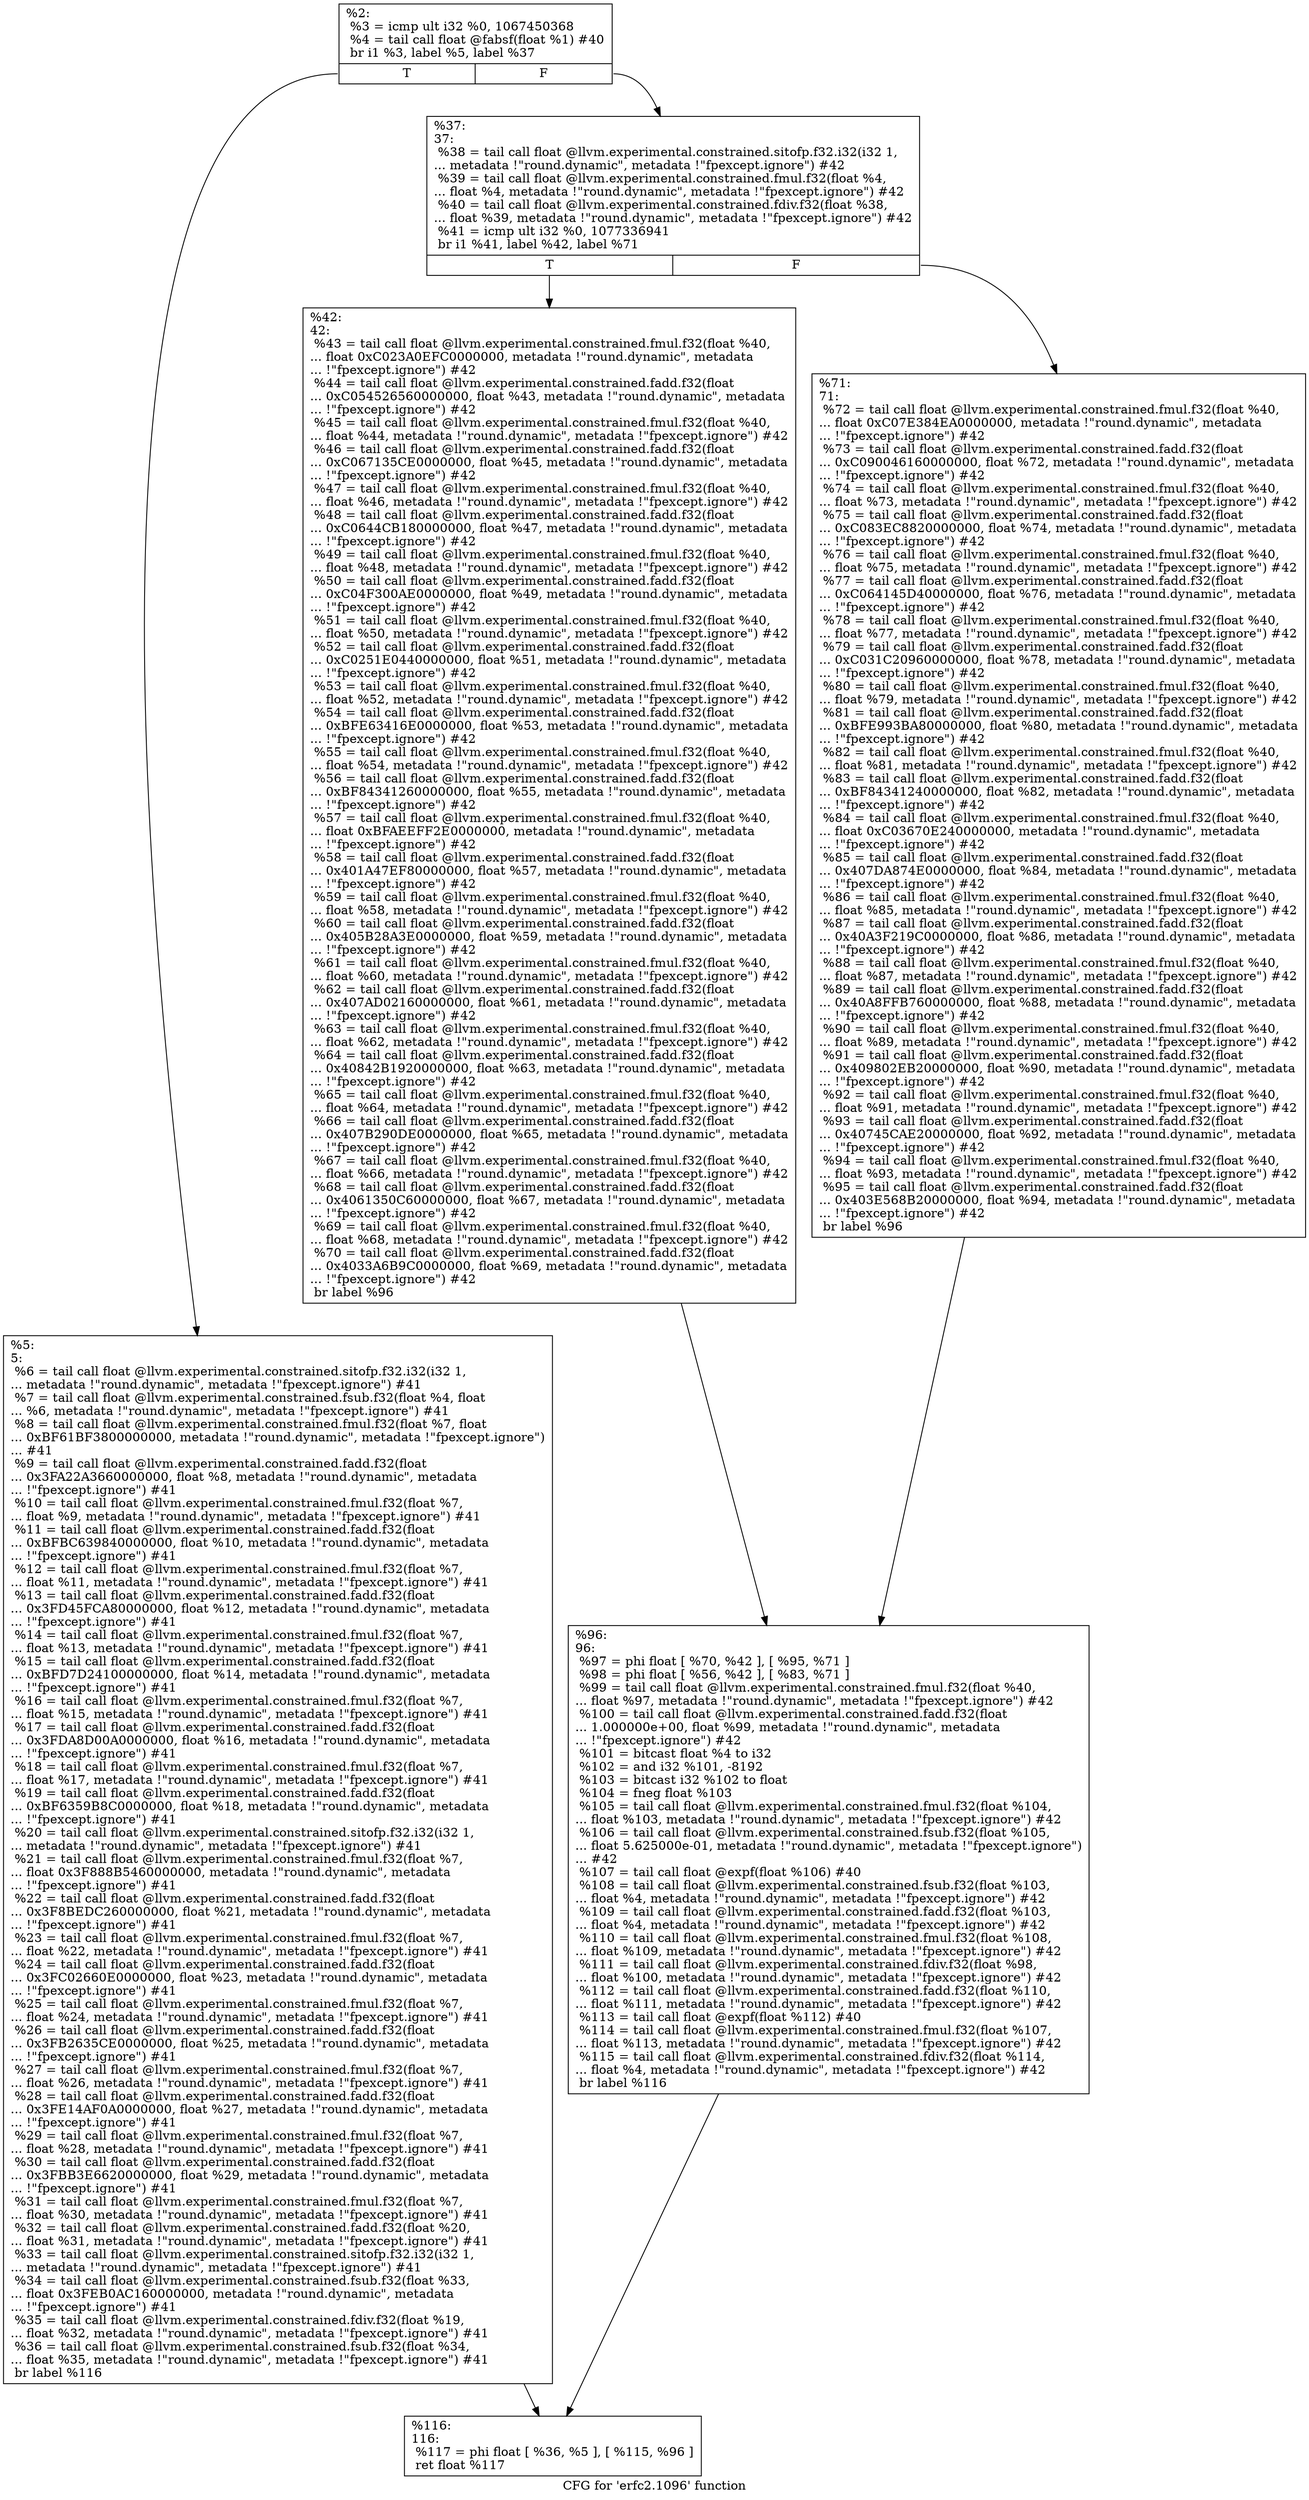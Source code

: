 digraph "CFG for 'erfc2.1096' function" {
	label="CFG for 'erfc2.1096' function";

	Node0x1f9d750 [shape=record,label="{%2:\l  %3 = icmp ult i32 %0, 1067450368\l  %4 = tail call float @fabsf(float %1) #40\l  br i1 %3, label %5, label %37\l|{<s0>T|<s1>F}}"];
	Node0x1f9d750:s0 -> Node0x1f9d7a0;
	Node0x1f9d750:s1 -> Node0x1f9d7f0;
	Node0x1f9d7a0 [shape=record,label="{%5:\l5:                                                \l  %6 = tail call float @llvm.experimental.constrained.sitofp.f32.i32(i32 1,\l... metadata !\"round.dynamic\", metadata !\"fpexcept.ignore\") #41\l  %7 = tail call float @llvm.experimental.constrained.fsub.f32(float %4, float\l... %6, metadata !\"round.dynamic\", metadata !\"fpexcept.ignore\") #41\l  %8 = tail call float @llvm.experimental.constrained.fmul.f32(float %7, float\l... 0xBF61BF3800000000, metadata !\"round.dynamic\", metadata !\"fpexcept.ignore\")\l... #41\l  %9 = tail call float @llvm.experimental.constrained.fadd.f32(float\l... 0x3FA22A3660000000, float %8, metadata !\"round.dynamic\", metadata\l... !\"fpexcept.ignore\") #41\l  %10 = tail call float @llvm.experimental.constrained.fmul.f32(float %7,\l... float %9, metadata !\"round.dynamic\", metadata !\"fpexcept.ignore\") #41\l  %11 = tail call float @llvm.experimental.constrained.fadd.f32(float\l... 0xBFBC639840000000, float %10, metadata !\"round.dynamic\", metadata\l... !\"fpexcept.ignore\") #41\l  %12 = tail call float @llvm.experimental.constrained.fmul.f32(float %7,\l... float %11, metadata !\"round.dynamic\", metadata !\"fpexcept.ignore\") #41\l  %13 = tail call float @llvm.experimental.constrained.fadd.f32(float\l... 0x3FD45FCA80000000, float %12, metadata !\"round.dynamic\", metadata\l... !\"fpexcept.ignore\") #41\l  %14 = tail call float @llvm.experimental.constrained.fmul.f32(float %7,\l... float %13, metadata !\"round.dynamic\", metadata !\"fpexcept.ignore\") #41\l  %15 = tail call float @llvm.experimental.constrained.fadd.f32(float\l... 0xBFD7D24100000000, float %14, metadata !\"round.dynamic\", metadata\l... !\"fpexcept.ignore\") #41\l  %16 = tail call float @llvm.experimental.constrained.fmul.f32(float %7,\l... float %15, metadata !\"round.dynamic\", metadata !\"fpexcept.ignore\") #41\l  %17 = tail call float @llvm.experimental.constrained.fadd.f32(float\l... 0x3FDA8D00A0000000, float %16, metadata !\"round.dynamic\", metadata\l... !\"fpexcept.ignore\") #41\l  %18 = tail call float @llvm.experimental.constrained.fmul.f32(float %7,\l... float %17, metadata !\"round.dynamic\", metadata !\"fpexcept.ignore\") #41\l  %19 = tail call float @llvm.experimental.constrained.fadd.f32(float\l... 0xBF6359B8C0000000, float %18, metadata !\"round.dynamic\", metadata\l... !\"fpexcept.ignore\") #41\l  %20 = tail call float @llvm.experimental.constrained.sitofp.f32.i32(i32 1,\l... metadata !\"round.dynamic\", metadata !\"fpexcept.ignore\") #41\l  %21 = tail call float @llvm.experimental.constrained.fmul.f32(float %7,\l... float 0x3F888B5460000000, metadata !\"round.dynamic\", metadata\l... !\"fpexcept.ignore\") #41\l  %22 = tail call float @llvm.experimental.constrained.fadd.f32(float\l... 0x3F8BEDC260000000, float %21, metadata !\"round.dynamic\", metadata\l... !\"fpexcept.ignore\") #41\l  %23 = tail call float @llvm.experimental.constrained.fmul.f32(float %7,\l... float %22, metadata !\"round.dynamic\", metadata !\"fpexcept.ignore\") #41\l  %24 = tail call float @llvm.experimental.constrained.fadd.f32(float\l... 0x3FC02660E0000000, float %23, metadata !\"round.dynamic\", metadata\l... !\"fpexcept.ignore\") #41\l  %25 = tail call float @llvm.experimental.constrained.fmul.f32(float %7,\l... float %24, metadata !\"round.dynamic\", metadata !\"fpexcept.ignore\") #41\l  %26 = tail call float @llvm.experimental.constrained.fadd.f32(float\l... 0x3FB2635CE0000000, float %25, metadata !\"round.dynamic\", metadata\l... !\"fpexcept.ignore\") #41\l  %27 = tail call float @llvm.experimental.constrained.fmul.f32(float %7,\l... float %26, metadata !\"round.dynamic\", metadata !\"fpexcept.ignore\") #41\l  %28 = tail call float @llvm.experimental.constrained.fadd.f32(float\l... 0x3FE14AF0A0000000, float %27, metadata !\"round.dynamic\", metadata\l... !\"fpexcept.ignore\") #41\l  %29 = tail call float @llvm.experimental.constrained.fmul.f32(float %7,\l... float %28, metadata !\"round.dynamic\", metadata !\"fpexcept.ignore\") #41\l  %30 = tail call float @llvm.experimental.constrained.fadd.f32(float\l... 0x3FBB3E6620000000, float %29, metadata !\"round.dynamic\", metadata\l... !\"fpexcept.ignore\") #41\l  %31 = tail call float @llvm.experimental.constrained.fmul.f32(float %7,\l... float %30, metadata !\"round.dynamic\", metadata !\"fpexcept.ignore\") #41\l  %32 = tail call float @llvm.experimental.constrained.fadd.f32(float %20,\l... float %31, metadata !\"round.dynamic\", metadata !\"fpexcept.ignore\") #41\l  %33 = tail call float @llvm.experimental.constrained.sitofp.f32.i32(i32 1,\l... metadata !\"round.dynamic\", metadata !\"fpexcept.ignore\") #41\l  %34 = tail call float @llvm.experimental.constrained.fsub.f32(float %33,\l... float 0x3FEB0AC160000000, metadata !\"round.dynamic\", metadata\l... !\"fpexcept.ignore\") #41\l  %35 = tail call float @llvm.experimental.constrained.fdiv.f32(float %19,\l... float %32, metadata !\"round.dynamic\", metadata !\"fpexcept.ignore\") #41\l  %36 = tail call float @llvm.experimental.constrained.fsub.f32(float %34,\l... float %35, metadata !\"round.dynamic\", metadata !\"fpexcept.ignore\") #41\l  br label %116\l}"];
	Node0x1f9d7a0 -> Node0x1f9d930;
	Node0x1f9d7f0 [shape=record,label="{%37:\l37:                                               \l  %38 = tail call float @llvm.experimental.constrained.sitofp.f32.i32(i32 1,\l... metadata !\"round.dynamic\", metadata !\"fpexcept.ignore\") #42\l  %39 = tail call float @llvm.experimental.constrained.fmul.f32(float %4,\l... float %4, metadata !\"round.dynamic\", metadata !\"fpexcept.ignore\") #42\l  %40 = tail call float @llvm.experimental.constrained.fdiv.f32(float %38,\l... float %39, metadata !\"round.dynamic\", metadata !\"fpexcept.ignore\") #42\l  %41 = icmp ult i32 %0, 1077336941\l  br i1 %41, label %42, label %71\l|{<s0>T|<s1>F}}"];
	Node0x1f9d7f0:s0 -> Node0x1f9d840;
	Node0x1f9d7f0:s1 -> Node0x1f9d890;
	Node0x1f9d840 [shape=record,label="{%42:\l42:                                               \l  %43 = tail call float @llvm.experimental.constrained.fmul.f32(float %40,\l... float 0xC023A0EFC0000000, metadata !\"round.dynamic\", metadata\l... !\"fpexcept.ignore\") #42\l  %44 = tail call float @llvm.experimental.constrained.fadd.f32(float\l... 0xC054526560000000, float %43, metadata !\"round.dynamic\", metadata\l... !\"fpexcept.ignore\") #42\l  %45 = tail call float @llvm.experimental.constrained.fmul.f32(float %40,\l... float %44, metadata !\"round.dynamic\", metadata !\"fpexcept.ignore\") #42\l  %46 = tail call float @llvm.experimental.constrained.fadd.f32(float\l... 0xC067135CE0000000, float %45, metadata !\"round.dynamic\", metadata\l... !\"fpexcept.ignore\") #42\l  %47 = tail call float @llvm.experimental.constrained.fmul.f32(float %40,\l... float %46, metadata !\"round.dynamic\", metadata !\"fpexcept.ignore\") #42\l  %48 = tail call float @llvm.experimental.constrained.fadd.f32(float\l... 0xC0644CB180000000, float %47, metadata !\"round.dynamic\", metadata\l... !\"fpexcept.ignore\") #42\l  %49 = tail call float @llvm.experimental.constrained.fmul.f32(float %40,\l... float %48, metadata !\"round.dynamic\", metadata !\"fpexcept.ignore\") #42\l  %50 = tail call float @llvm.experimental.constrained.fadd.f32(float\l... 0xC04F300AE0000000, float %49, metadata !\"round.dynamic\", metadata\l... !\"fpexcept.ignore\") #42\l  %51 = tail call float @llvm.experimental.constrained.fmul.f32(float %40,\l... float %50, metadata !\"round.dynamic\", metadata !\"fpexcept.ignore\") #42\l  %52 = tail call float @llvm.experimental.constrained.fadd.f32(float\l... 0xC0251E0440000000, float %51, metadata !\"round.dynamic\", metadata\l... !\"fpexcept.ignore\") #42\l  %53 = tail call float @llvm.experimental.constrained.fmul.f32(float %40,\l... float %52, metadata !\"round.dynamic\", metadata !\"fpexcept.ignore\") #42\l  %54 = tail call float @llvm.experimental.constrained.fadd.f32(float\l... 0xBFE63416E0000000, float %53, metadata !\"round.dynamic\", metadata\l... !\"fpexcept.ignore\") #42\l  %55 = tail call float @llvm.experimental.constrained.fmul.f32(float %40,\l... float %54, metadata !\"round.dynamic\", metadata !\"fpexcept.ignore\") #42\l  %56 = tail call float @llvm.experimental.constrained.fadd.f32(float\l... 0xBF84341260000000, float %55, metadata !\"round.dynamic\", metadata\l... !\"fpexcept.ignore\") #42\l  %57 = tail call float @llvm.experimental.constrained.fmul.f32(float %40,\l... float 0xBFAEEFF2E0000000, metadata !\"round.dynamic\", metadata\l... !\"fpexcept.ignore\") #42\l  %58 = tail call float @llvm.experimental.constrained.fadd.f32(float\l... 0x401A47EF80000000, float %57, metadata !\"round.dynamic\", metadata\l... !\"fpexcept.ignore\") #42\l  %59 = tail call float @llvm.experimental.constrained.fmul.f32(float %40,\l... float %58, metadata !\"round.dynamic\", metadata !\"fpexcept.ignore\") #42\l  %60 = tail call float @llvm.experimental.constrained.fadd.f32(float\l... 0x405B28A3E0000000, float %59, metadata !\"round.dynamic\", metadata\l... !\"fpexcept.ignore\") #42\l  %61 = tail call float @llvm.experimental.constrained.fmul.f32(float %40,\l... float %60, metadata !\"round.dynamic\", metadata !\"fpexcept.ignore\") #42\l  %62 = tail call float @llvm.experimental.constrained.fadd.f32(float\l... 0x407AD02160000000, float %61, metadata !\"round.dynamic\", metadata\l... !\"fpexcept.ignore\") #42\l  %63 = tail call float @llvm.experimental.constrained.fmul.f32(float %40,\l... float %62, metadata !\"round.dynamic\", metadata !\"fpexcept.ignore\") #42\l  %64 = tail call float @llvm.experimental.constrained.fadd.f32(float\l... 0x40842B1920000000, float %63, metadata !\"round.dynamic\", metadata\l... !\"fpexcept.ignore\") #42\l  %65 = tail call float @llvm.experimental.constrained.fmul.f32(float %40,\l... float %64, metadata !\"round.dynamic\", metadata !\"fpexcept.ignore\") #42\l  %66 = tail call float @llvm.experimental.constrained.fadd.f32(float\l... 0x407B290DE0000000, float %65, metadata !\"round.dynamic\", metadata\l... !\"fpexcept.ignore\") #42\l  %67 = tail call float @llvm.experimental.constrained.fmul.f32(float %40,\l... float %66, metadata !\"round.dynamic\", metadata !\"fpexcept.ignore\") #42\l  %68 = tail call float @llvm.experimental.constrained.fadd.f32(float\l... 0x4061350C60000000, float %67, metadata !\"round.dynamic\", metadata\l... !\"fpexcept.ignore\") #42\l  %69 = tail call float @llvm.experimental.constrained.fmul.f32(float %40,\l... float %68, metadata !\"round.dynamic\", metadata !\"fpexcept.ignore\") #42\l  %70 = tail call float @llvm.experimental.constrained.fadd.f32(float\l... 0x4033A6B9C0000000, float %69, metadata !\"round.dynamic\", metadata\l... !\"fpexcept.ignore\") #42\l  br label %96\l}"];
	Node0x1f9d840 -> Node0x1f9d8e0;
	Node0x1f9d890 [shape=record,label="{%71:\l71:                                               \l  %72 = tail call float @llvm.experimental.constrained.fmul.f32(float %40,\l... float 0xC07E384EA0000000, metadata !\"round.dynamic\", metadata\l... !\"fpexcept.ignore\") #42\l  %73 = tail call float @llvm.experimental.constrained.fadd.f32(float\l... 0xC090046160000000, float %72, metadata !\"round.dynamic\", metadata\l... !\"fpexcept.ignore\") #42\l  %74 = tail call float @llvm.experimental.constrained.fmul.f32(float %40,\l... float %73, metadata !\"round.dynamic\", metadata !\"fpexcept.ignore\") #42\l  %75 = tail call float @llvm.experimental.constrained.fadd.f32(float\l... 0xC083EC8820000000, float %74, metadata !\"round.dynamic\", metadata\l... !\"fpexcept.ignore\") #42\l  %76 = tail call float @llvm.experimental.constrained.fmul.f32(float %40,\l... float %75, metadata !\"round.dynamic\", metadata !\"fpexcept.ignore\") #42\l  %77 = tail call float @llvm.experimental.constrained.fadd.f32(float\l... 0xC064145D40000000, float %76, metadata !\"round.dynamic\", metadata\l... !\"fpexcept.ignore\") #42\l  %78 = tail call float @llvm.experimental.constrained.fmul.f32(float %40,\l... float %77, metadata !\"round.dynamic\", metadata !\"fpexcept.ignore\") #42\l  %79 = tail call float @llvm.experimental.constrained.fadd.f32(float\l... 0xC031C20960000000, float %78, metadata !\"round.dynamic\", metadata\l... !\"fpexcept.ignore\") #42\l  %80 = tail call float @llvm.experimental.constrained.fmul.f32(float %40,\l... float %79, metadata !\"round.dynamic\", metadata !\"fpexcept.ignore\") #42\l  %81 = tail call float @llvm.experimental.constrained.fadd.f32(float\l... 0xBFE993BA80000000, float %80, metadata !\"round.dynamic\", metadata\l... !\"fpexcept.ignore\") #42\l  %82 = tail call float @llvm.experimental.constrained.fmul.f32(float %40,\l... float %81, metadata !\"round.dynamic\", metadata !\"fpexcept.ignore\") #42\l  %83 = tail call float @llvm.experimental.constrained.fadd.f32(float\l... 0xBF84341240000000, float %82, metadata !\"round.dynamic\", metadata\l... !\"fpexcept.ignore\") #42\l  %84 = tail call float @llvm.experimental.constrained.fmul.f32(float %40,\l... float 0xC03670E240000000, metadata !\"round.dynamic\", metadata\l... !\"fpexcept.ignore\") #42\l  %85 = tail call float @llvm.experimental.constrained.fadd.f32(float\l... 0x407DA874E0000000, float %84, metadata !\"round.dynamic\", metadata\l... !\"fpexcept.ignore\") #42\l  %86 = tail call float @llvm.experimental.constrained.fmul.f32(float %40,\l... float %85, metadata !\"round.dynamic\", metadata !\"fpexcept.ignore\") #42\l  %87 = tail call float @llvm.experimental.constrained.fadd.f32(float\l... 0x40A3F219C0000000, float %86, metadata !\"round.dynamic\", metadata\l... !\"fpexcept.ignore\") #42\l  %88 = tail call float @llvm.experimental.constrained.fmul.f32(float %40,\l... float %87, metadata !\"round.dynamic\", metadata !\"fpexcept.ignore\") #42\l  %89 = tail call float @llvm.experimental.constrained.fadd.f32(float\l... 0x40A8FFB760000000, float %88, metadata !\"round.dynamic\", metadata\l... !\"fpexcept.ignore\") #42\l  %90 = tail call float @llvm.experimental.constrained.fmul.f32(float %40,\l... float %89, metadata !\"round.dynamic\", metadata !\"fpexcept.ignore\") #42\l  %91 = tail call float @llvm.experimental.constrained.fadd.f32(float\l... 0x409802EB20000000, float %90, metadata !\"round.dynamic\", metadata\l... !\"fpexcept.ignore\") #42\l  %92 = tail call float @llvm.experimental.constrained.fmul.f32(float %40,\l... float %91, metadata !\"round.dynamic\", metadata !\"fpexcept.ignore\") #42\l  %93 = tail call float @llvm.experimental.constrained.fadd.f32(float\l... 0x40745CAE20000000, float %92, metadata !\"round.dynamic\", metadata\l... !\"fpexcept.ignore\") #42\l  %94 = tail call float @llvm.experimental.constrained.fmul.f32(float %40,\l... float %93, metadata !\"round.dynamic\", metadata !\"fpexcept.ignore\") #42\l  %95 = tail call float @llvm.experimental.constrained.fadd.f32(float\l... 0x403E568B20000000, float %94, metadata !\"round.dynamic\", metadata\l... !\"fpexcept.ignore\") #42\l  br label %96\l}"];
	Node0x1f9d890 -> Node0x1f9d8e0;
	Node0x1f9d8e0 [shape=record,label="{%96:\l96:                                               \l  %97 = phi float [ %70, %42 ], [ %95, %71 ]\l  %98 = phi float [ %56, %42 ], [ %83, %71 ]\l  %99 = tail call float @llvm.experimental.constrained.fmul.f32(float %40,\l... float %97, metadata !\"round.dynamic\", metadata !\"fpexcept.ignore\") #42\l  %100 = tail call float @llvm.experimental.constrained.fadd.f32(float\l... 1.000000e+00, float %99, metadata !\"round.dynamic\", metadata\l... !\"fpexcept.ignore\") #42\l  %101 = bitcast float %4 to i32\l  %102 = and i32 %101, -8192\l  %103 = bitcast i32 %102 to float\l  %104 = fneg float %103\l  %105 = tail call float @llvm.experimental.constrained.fmul.f32(float %104,\l... float %103, metadata !\"round.dynamic\", metadata !\"fpexcept.ignore\") #42\l  %106 = tail call float @llvm.experimental.constrained.fsub.f32(float %105,\l... float 5.625000e-01, metadata !\"round.dynamic\", metadata !\"fpexcept.ignore\")\l... #42\l  %107 = tail call float @expf(float %106) #40\l  %108 = tail call float @llvm.experimental.constrained.fsub.f32(float %103,\l... float %4, metadata !\"round.dynamic\", metadata !\"fpexcept.ignore\") #42\l  %109 = tail call float @llvm.experimental.constrained.fadd.f32(float %103,\l... float %4, metadata !\"round.dynamic\", metadata !\"fpexcept.ignore\") #42\l  %110 = tail call float @llvm.experimental.constrained.fmul.f32(float %108,\l... float %109, metadata !\"round.dynamic\", metadata !\"fpexcept.ignore\") #42\l  %111 = tail call float @llvm.experimental.constrained.fdiv.f32(float %98,\l... float %100, metadata !\"round.dynamic\", metadata !\"fpexcept.ignore\") #42\l  %112 = tail call float @llvm.experimental.constrained.fadd.f32(float %110,\l... float %111, metadata !\"round.dynamic\", metadata !\"fpexcept.ignore\") #42\l  %113 = tail call float @expf(float %112) #40\l  %114 = tail call float @llvm.experimental.constrained.fmul.f32(float %107,\l... float %113, metadata !\"round.dynamic\", metadata !\"fpexcept.ignore\") #42\l  %115 = tail call float @llvm.experimental.constrained.fdiv.f32(float %114,\l... float %4, metadata !\"round.dynamic\", metadata !\"fpexcept.ignore\") #42\l  br label %116\l}"];
	Node0x1f9d8e0 -> Node0x1f9d930;
	Node0x1f9d930 [shape=record,label="{%116:\l116:                                              \l  %117 = phi float [ %36, %5 ], [ %115, %96 ]\l  ret float %117\l}"];
}

